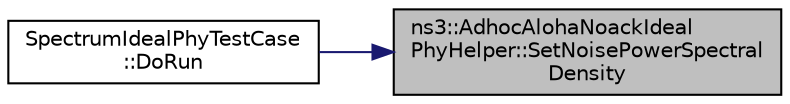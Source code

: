 digraph "ns3::AdhocAlohaNoackIdealPhyHelper::SetNoisePowerSpectralDensity"
{
 // LATEX_PDF_SIZE
  edge [fontname="Helvetica",fontsize="10",labelfontname="Helvetica",labelfontsize="10"];
  node [fontname="Helvetica",fontsize="10",shape=record];
  rankdir="RL";
  Node1 [label="ns3::AdhocAlohaNoackIdeal\lPhyHelper::SetNoisePowerSpectral\lDensity",height=0.2,width=0.4,color="black", fillcolor="grey75", style="filled", fontcolor="black",tooltip=" "];
  Node1 -> Node2 [dir="back",color="midnightblue",fontsize="10",style="solid",fontname="Helvetica"];
  Node2 [label="SpectrumIdealPhyTestCase\l::DoRun",height=0.2,width=0.4,color="black", fillcolor="white", style="filled",URL="$class_spectrum_ideal_phy_test_case.html#a25d1032a0b2d93dc10302aeae4b8338b",tooltip="Implementation to actually run this TestCase."];
}
